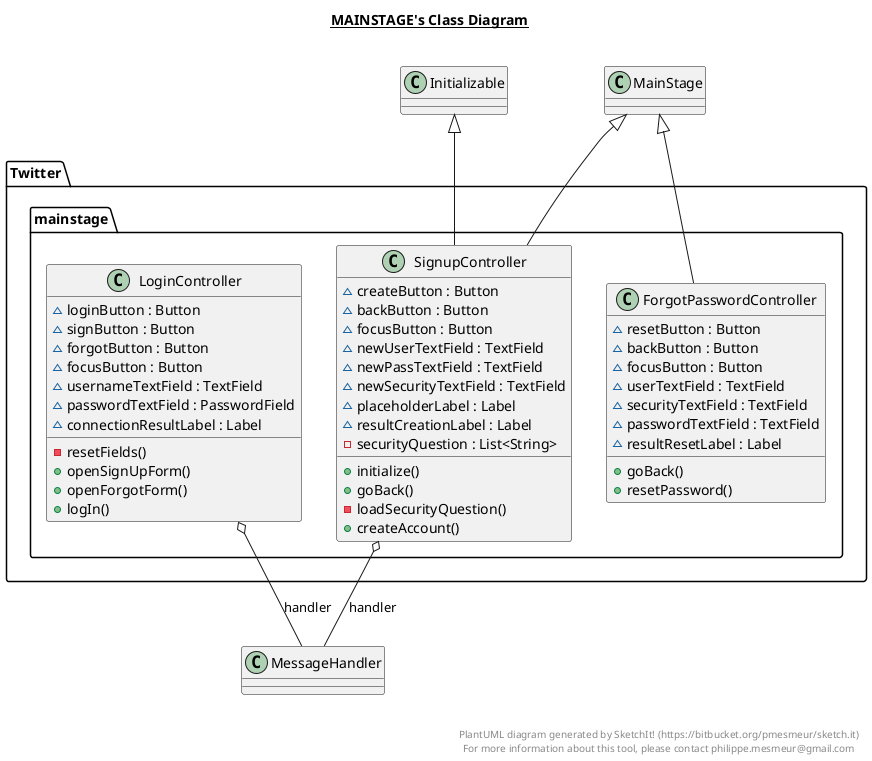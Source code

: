 @startuml

title __MAINSTAGE's Class Diagram__\n

  package Twitter {
    package Twitter.mainstage {
      class ForgotPasswordController {
          ~ resetButton : Button
          ~ backButton : Button
          ~ focusButton : Button
          ~ userTextField : TextField
          ~ securityTextField : TextField
          ~ passwordTextField : TextField
          ~ resultResetLabel : Label
          + goBack()
          + resetPassword()
      }
    }
  }
  

  package Twitter {
    package Twitter.mainstage {
      class LoginController {
          ~ loginButton : Button
          ~ signButton : Button
          ~ forgotButton : Button
          ~ focusButton : Button
          ~ usernameTextField : TextField
          ~ passwordTextField : PasswordField
          ~ connectionResultLabel : Label
          - resetFields()
          + openSignUpForm()
          + openForgotForm()
          + logIn()
      }
    }
  }
  

  package Twitter {
    package Twitter.mainstage {
      class SignupController {
          ~ createButton : Button
          ~ backButton : Button
          ~ focusButton : Button
          ~ newUserTextField : TextField
          ~ newPassTextField : TextField
          ~ newSecurityTextField : TextField
          ~ placeholderLabel : Label
          ~ resultCreationLabel : Label
          - securityQuestion : List<String>
          + initialize()
          + goBack()
          - loadSecurityQuestion()
          + createAccount()
      }
    }
  }
  

  ForgotPasswordController -up-|> MainStage
  LoginController o-- MessageHandler : handler
  SignupController -up-|> MainStage
  SignupController -up-|> Initializable
  SignupController o-- MessageHandler : handler


right footer


PlantUML diagram generated by SketchIt! (https://bitbucket.org/pmesmeur/sketch.it)
For more information about this tool, please contact philippe.mesmeur@gmail.com
endfooter

@enduml
